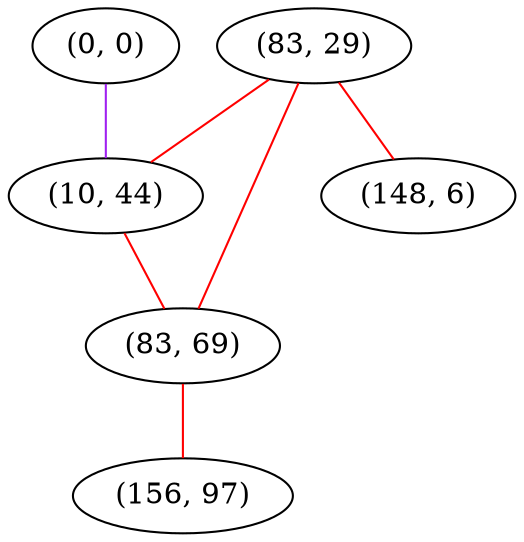 graph "" {
"(0, 0)";
"(83, 29)";
"(10, 44)";
"(83, 69)";
"(156, 97)";
"(148, 6)";
"(0, 0)" -- "(10, 44)"  [color=purple, key=0, weight=4];
"(83, 29)" -- "(83, 69)"  [color=red, key=0, weight=1];
"(83, 29)" -- "(148, 6)"  [color=red, key=0, weight=1];
"(83, 29)" -- "(10, 44)"  [color=red, key=0, weight=1];
"(10, 44)" -- "(83, 69)"  [color=red, key=0, weight=1];
"(83, 69)" -- "(156, 97)"  [color=red, key=0, weight=1];
}
